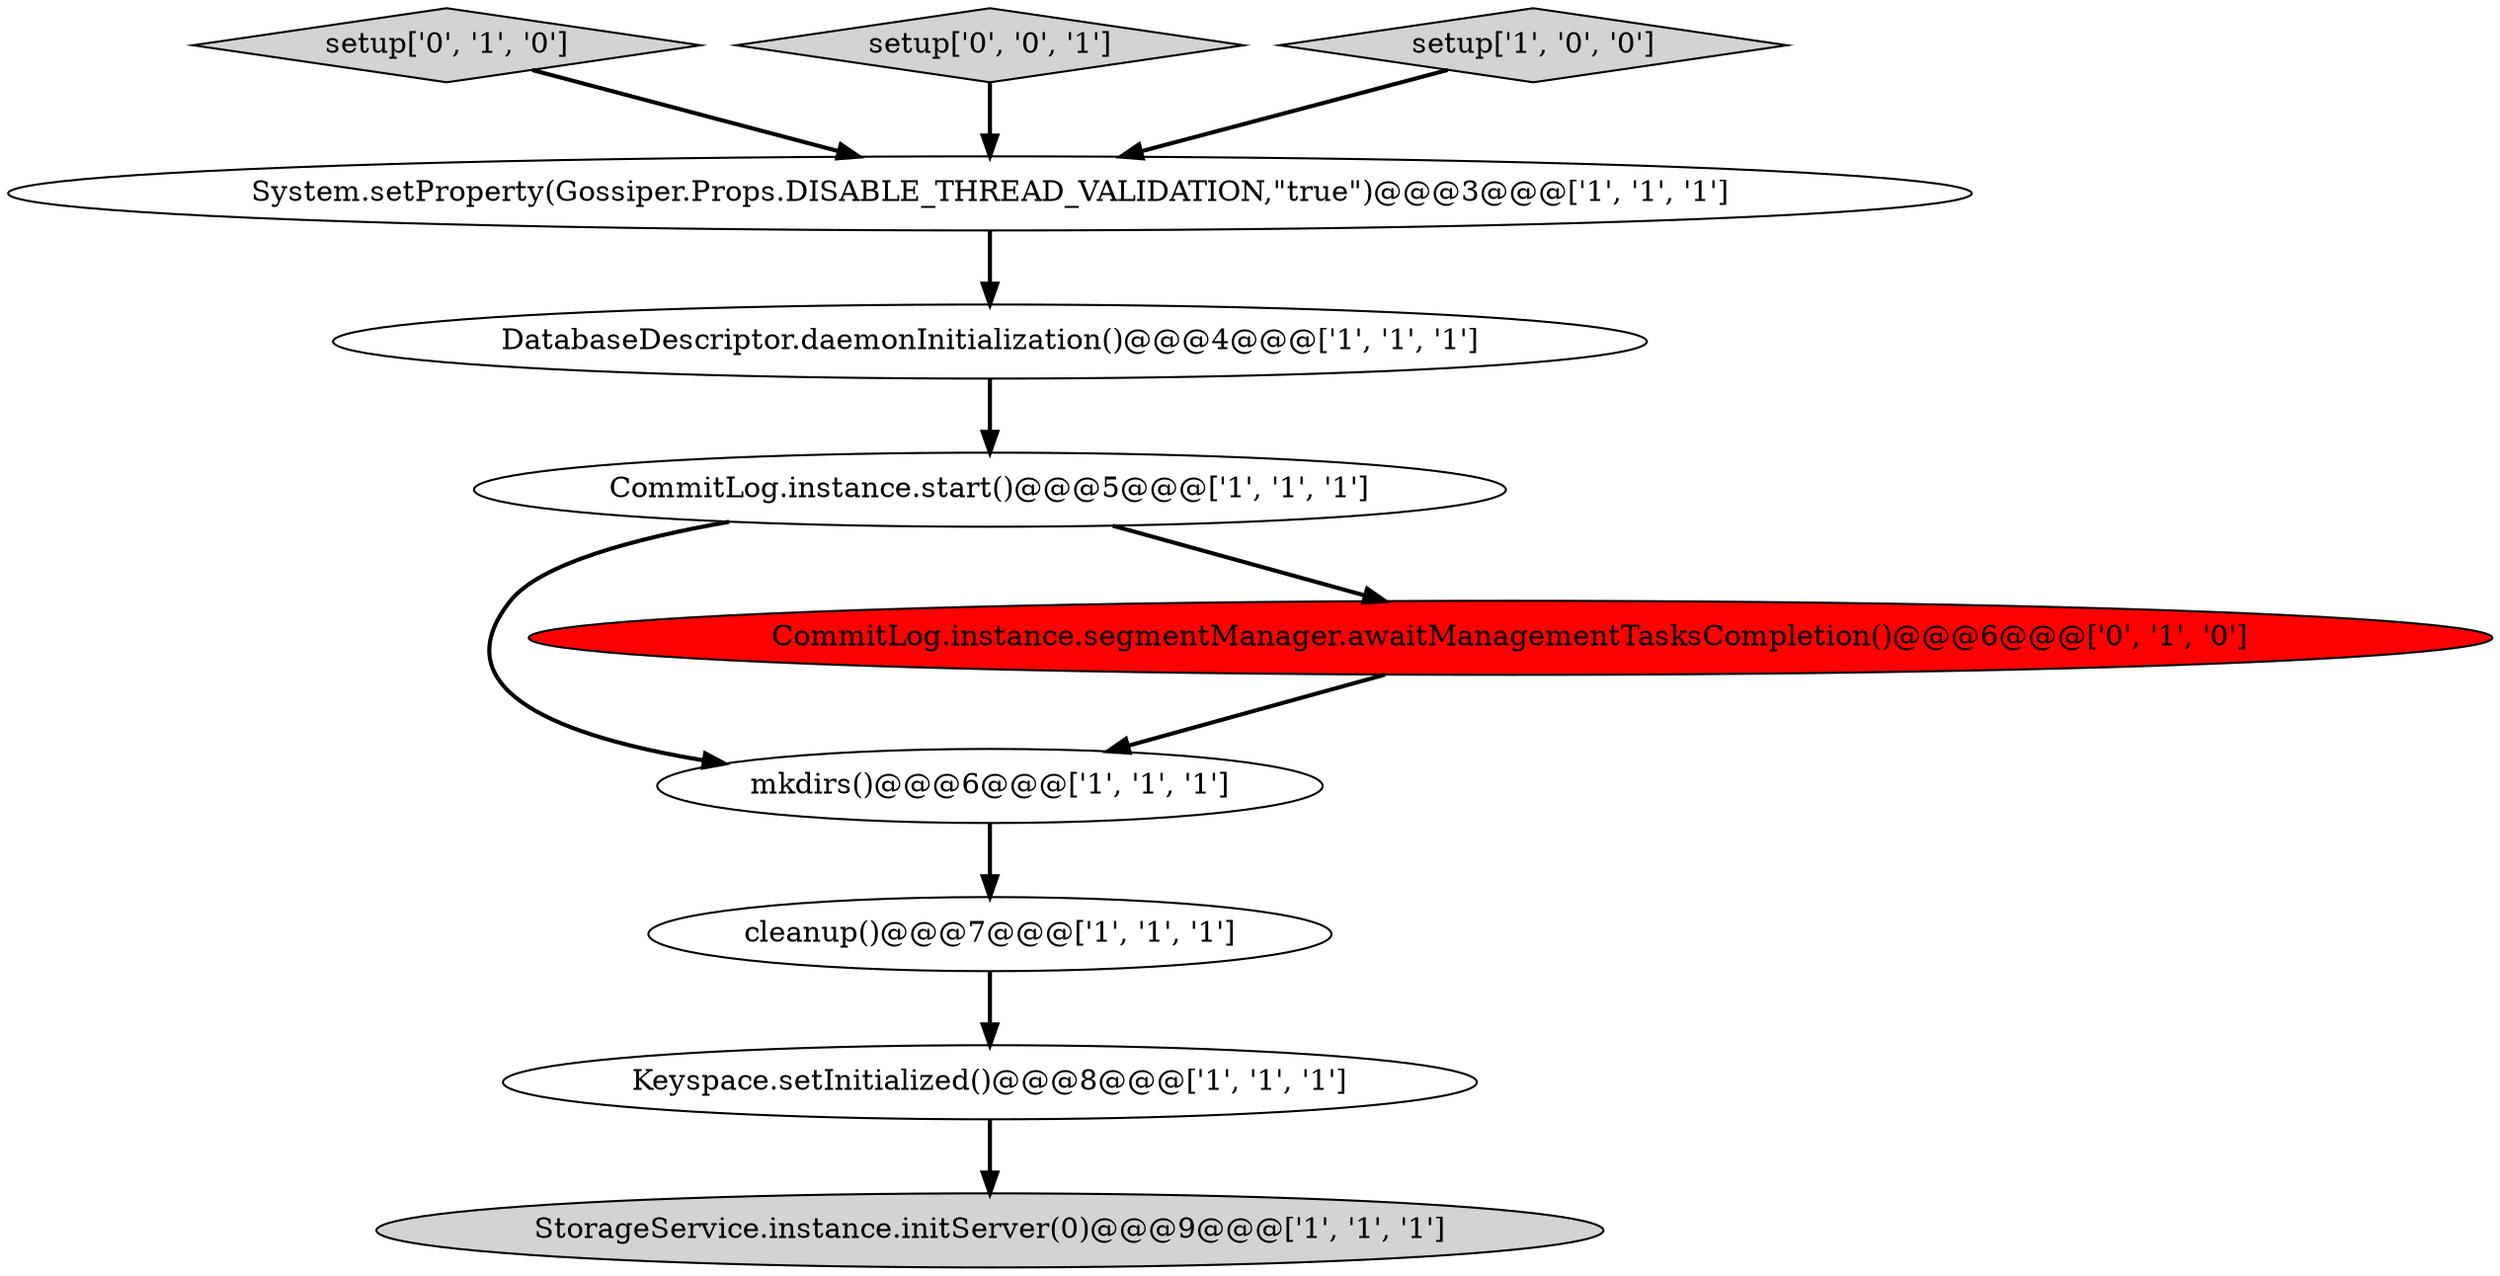 digraph {
1 [style = filled, label = "DatabaseDescriptor.daemonInitialization()@@@4@@@['1', '1', '1']", fillcolor = white, shape = ellipse image = "AAA0AAABBB1BBB"];
7 [style = filled, label = "Keyspace.setInitialized()@@@8@@@['1', '1', '1']", fillcolor = white, shape = ellipse image = "AAA0AAABBB1BBB"];
9 [style = filled, label = "setup['0', '1', '0']", fillcolor = lightgray, shape = diamond image = "AAA0AAABBB2BBB"];
0 [style = filled, label = "cleanup()@@@7@@@['1', '1', '1']", fillcolor = white, shape = ellipse image = "AAA0AAABBB1BBB"];
4 [style = filled, label = "StorageService.instance.initServer(0)@@@9@@@['1', '1', '1']", fillcolor = lightgray, shape = ellipse image = "AAA0AAABBB1BBB"];
6 [style = filled, label = "System.setProperty(Gossiper.Props.DISABLE_THREAD_VALIDATION,\"true\")@@@3@@@['1', '1', '1']", fillcolor = white, shape = ellipse image = "AAA0AAABBB1BBB"];
5 [style = filled, label = "mkdirs()@@@6@@@['1', '1', '1']", fillcolor = white, shape = ellipse image = "AAA0AAABBB1BBB"];
2 [style = filled, label = "CommitLog.instance.start()@@@5@@@['1', '1', '1']", fillcolor = white, shape = ellipse image = "AAA0AAABBB1BBB"];
10 [style = filled, label = "setup['0', '0', '1']", fillcolor = lightgray, shape = diamond image = "AAA0AAABBB3BBB"];
3 [style = filled, label = "setup['1', '0', '0']", fillcolor = lightgray, shape = diamond image = "AAA0AAABBB1BBB"];
8 [style = filled, label = "CommitLog.instance.segmentManager.awaitManagementTasksCompletion()@@@6@@@['0', '1', '0']", fillcolor = red, shape = ellipse image = "AAA1AAABBB2BBB"];
6->1 [style = bold, label=""];
3->6 [style = bold, label=""];
1->2 [style = bold, label=""];
9->6 [style = bold, label=""];
7->4 [style = bold, label=""];
8->5 [style = bold, label=""];
5->0 [style = bold, label=""];
10->6 [style = bold, label=""];
2->8 [style = bold, label=""];
2->5 [style = bold, label=""];
0->7 [style = bold, label=""];
}
